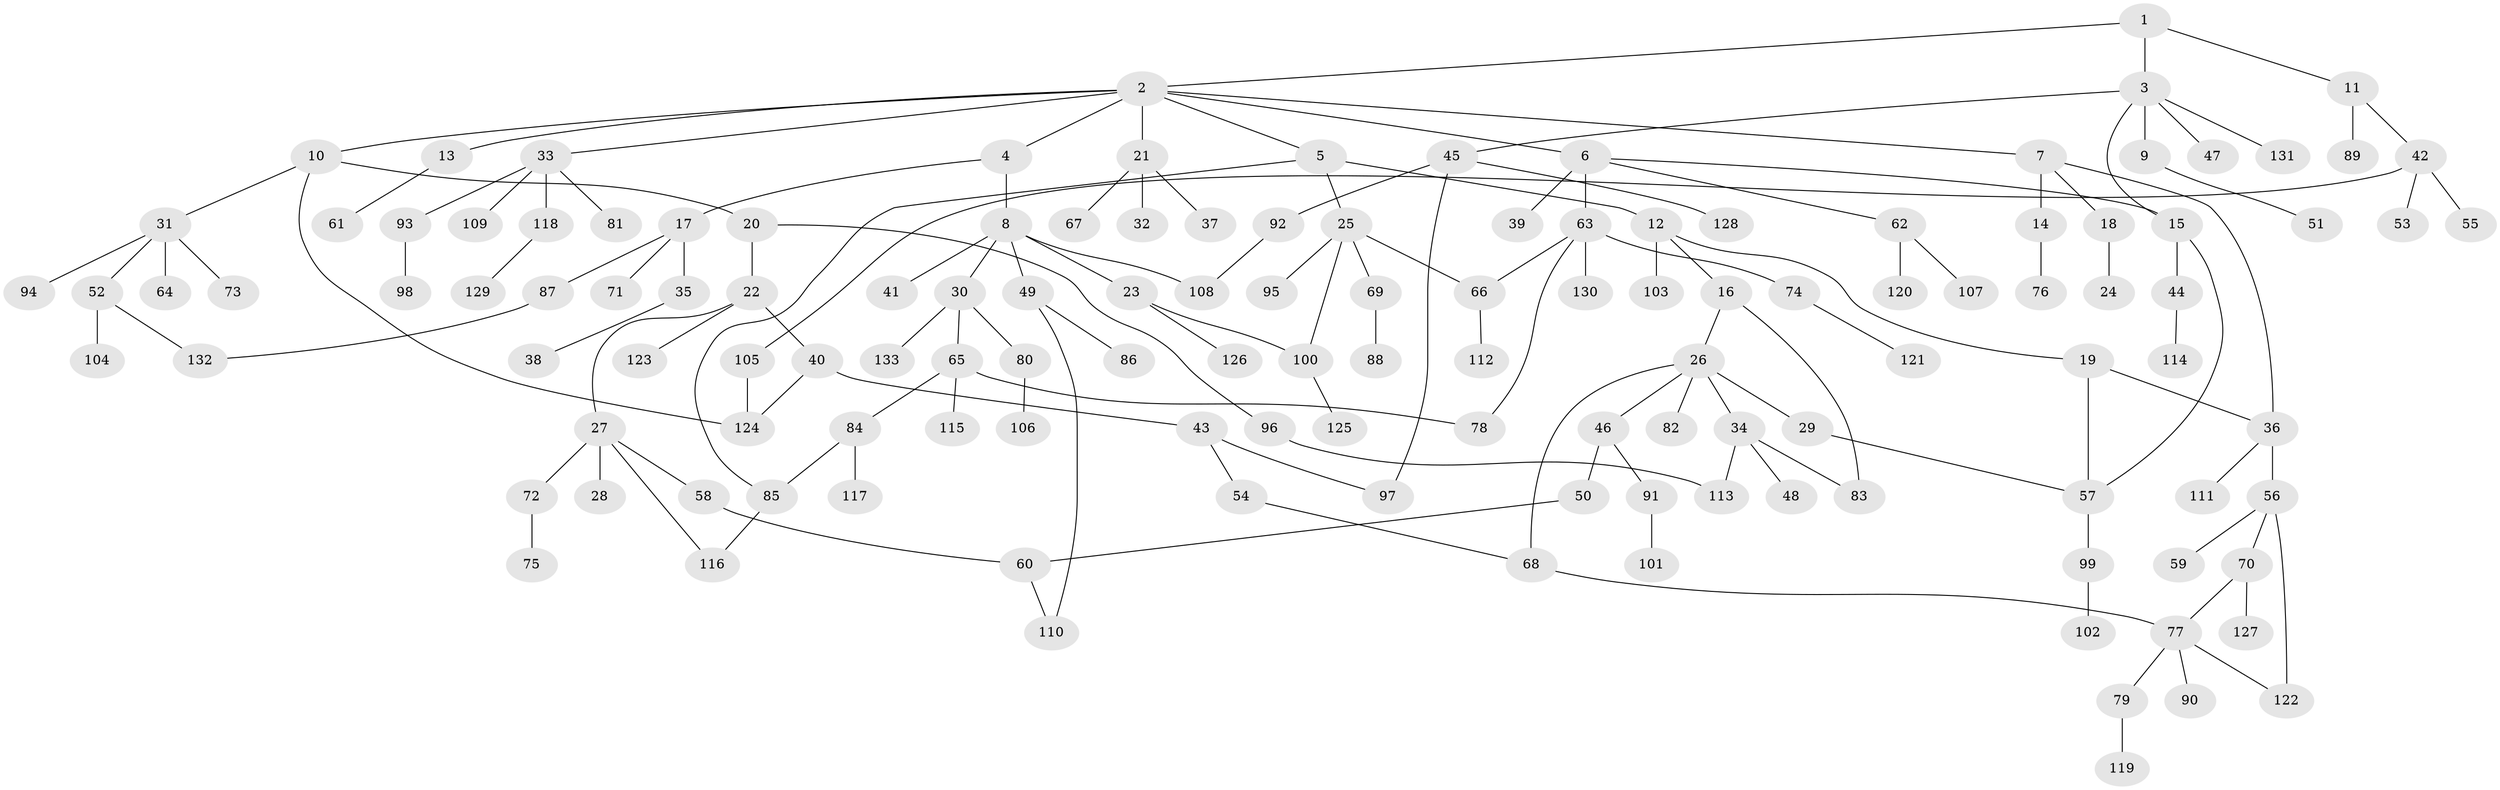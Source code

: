 // Generated by graph-tools (version 1.1) at 2025/34/03/09/25 02:34:09]
// undirected, 133 vertices, 153 edges
graph export_dot {
graph [start="1"]
  node [color=gray90,style=filled];
  1;
  2;
  3;
  4;
  5;
  6;
  7;
  8;
  9;
  10;
  11;
  12;
  13;
  14;
  15;
  16;
  17;
  18;
  19;
  20;
  21;
  22;
  23;
  24;
  25;
  26;
  27;
  28;
  29;
  30;
  31;
  32;
  33;
  34;
  35;
  36;
  37;
  38;
  39;
  40;
  41;
  42;
  43;
  44;
  45;
  46;
  47;
  48;
  49;
  50;
  51;
  52;
  53;
  54;
  55;
  56;
  57;
  58;
  59;
  60;
  61;
  62;
  63;
  64;
  65;
  66;
  67;
  68;
  69;
  70;
  71;
  72;
  73;
  74;
  75;
  76;
  77;
  78;
  79;
  80;
  81;
  82;
  83;
  84;
  85;
  86;
  87;
  88;
  89;
  90;
  91;
  92;
  93;
  94;
  95;
  96;
  97;
  98;
  99;
  100;
  101;
  102;
  103;
  104;
  105;
  106;
  107;
  108;
  109;
  110;
  111;
  112;
  113;
  114;
  115;
  116;
  117;
  118;
  119;
  120;
  121;
  122;
  123;
  124;
  125;
  126;
  127;
  128;
  129;
  130;
  131;
  132;
  133;
  1 -- 2;
  1 -- 3;
  1 -- 11;
  2 -- 4;
  2 -- 5;
  2 -- 6;
  2 -- 7;
  2 -- 10;
  2 -- 13;
  2 -- 21;
  2 -- 33;
  3 -- 9;
  3 -- 45;
  3 -- 47;
  3 -- 131;
  3 -- 15;
  4 -- 8;
  4 -- 17;
  5 -- 12;
  5 -- 25;
  5 -- 85;
  6 -- 15;
  6 -- 39;
  6 -- 62;
  6 -- 63;
  7 -- 14;
  7 -- 18;
  7 -- 36;
  8 -- 23;
  8 -- 30;
  8 -- 41;
  8 -- 49;
  8 -- 108;
  9 -- 51;
  10 -- 20;
  10 -- 31;
  10 -- 124;
  11 -- 42;
  11 -- 89;
  12 -- 16;
  12 -- 19;
  12 -- 103;
  13 -- 61;
  14 -- 76;
  15 -- 44;
  15 -- 57;
  16 -- 26;
  16 -- 83;
  17 -- 35;
  17 -- 71;
  17 -- 87;
  18 -- 24;
  19 -- 57;
  19 -- 36;
  20 -- 22;
  20 -- 96;
  21 -- 32;
  21 -- 37;
  21 -- 67;
  22 -- 27;
  22 -- 40;
  22 -- 123;
  23 -- 126;
  23 -- 100;
  25 -- 66;
  25 -- 69;
  25 -- 95;
  25 -- 100;
  26 -- 29;
  26 -- 34;
  26 -- 46;
  26 -- 68;
  26 -- 82;
  27 -- 28;
  27 -- 58;
  27 -- 72;
  27 -- 116;
  29 -- 57;
  30 -- 65;
  30 -- 80;
  30 -- 133;
  31 -- 52;
  31 -- 64;
  31 -- 73;
  31 -- 94;
  33 -- 81;
  33 -- 93;
  33 -- 109;
  33 -- 118;
  34 -- 48;
  34 -- 113;
  34 -- 83;
  35 -- 38;
  36 -- 56;
  36 -- 111;
  40 -- 43;
  40 -- 124;
  42 -- 53;
  42 -- 55;
  42 -- 105;
  43 -- 54;
  43 -- 97;
  44 -- 114;
  45 -- 92;
  45 -- 128;
  45 -- 97;
  46 -- 50;
  46 -- 91;
  49 -- 86;
  49 -- 110;
  50 -- 60;
  52 -- 104;
  52 -- 132;
  54 -- 68;
  56 -- 59;
  56 -- 70;
  56 -- 122;
  57 -- 99;
  58 -- 60;
  60 -- 110;
  62 -- 107;
  62 -- 120;
  63 -- 74;
  63 -- 130;
  63 -- 78;
  63 -- 66;
  65 -- 78;
  65 -- 84;
  65 -- 115;
  66 -- 112;
  68 -- 77;
  69 -- 88;
  70 -- 127;
  70 -- 77;
  72 -- 75;
  74 -- 121;
  77 -- 79;
  77 -- 90;
  77 -- 122;
  79 -- 119;
  80 -- 106;
  84 -- 117;
  84 -- 85;
  85 -- 116;
  87 -- 132;
  91 -- 101;
  92 -- 108;
  93 -- 98;
  96 -- 113;
  99 -- 102;
  100 -- 125;
  105 -- 124;
  118 -- 129;
}
